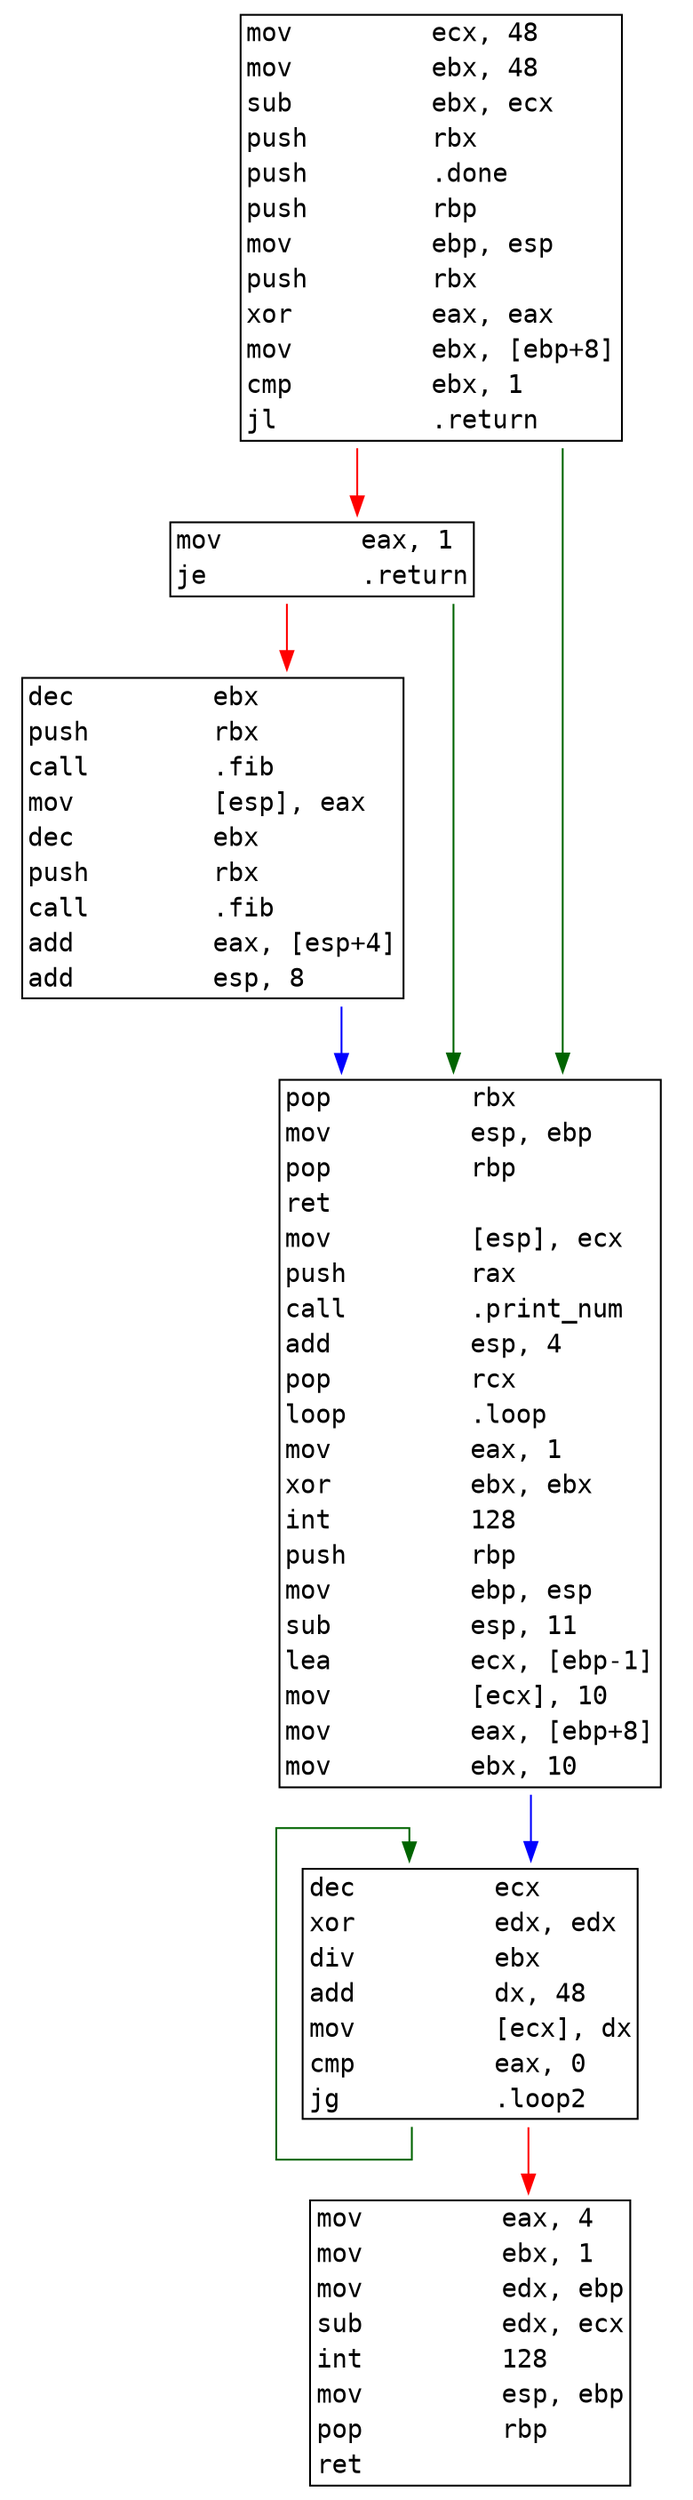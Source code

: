 digraph cfg {
	graph [splines=ortho]
	node [shape=plaintext fontname="monospace"]

	"0"[label=<<table border="1" cellborder="0" cellspacing="0"><tr PORT="p0"><td align="left"  width="100px">mov</td><td align="left">ecx, 48</td></tr><tr PORT="p1"><td align="left"  width="100px">mov</td><td align="left">ebx, 48</td></tr><tr PORT="p2"><td align="left"  width="100px">sub</td><td align="left">ebx, ecx</td></tr><tr PORT="p3"><td align="left"  width="100px">push</td><td align="left">rbx</td></tr><tr PORT="p4"><td align="left"  width="100px">push</td><td align="left">.done</td></tr><tr PORT="p5"><td align="left"  width="100px">push</td><td align="left">rbp</td></tr><tr PORT="p6"><td align="left"  width="100px">mov</td><td align="left">ebp, esp</td></tr><tr PORT="p7"><td align="left"  width="100px">push</td><td align="left">rbx</td></tr><tr PORT="p8"><td align="left"  width="100px">xor</td><td align="left">eax, eax</td></tr><tr PORT="p9"><td align="left"  width="100px">mov</td><td align="left">ebx, [ebp+8]</td></tr><tr PORT="p10"><td align="left"  width="100px">cmp</td><td align="left">ebx, 1</td></tr><tr PORT="p11"><td align="left"  width="100px">jl</td><td align="left">.return</td></tr></table>>]
	"1"[label=<<table border="1" cellborder="0" cellspacing="0"><tr PORT="p0"><td align="left"  width="100px">mov</td><td align="left">eax, 1</td></tr><tr PORT="p1"><td align="left"  width="100px">je</td><td align="left">.return</td></tr></table>>]
	"2"[label=<<table border="1" cellborder="0" cellspacing="0"><tr PORT="p0"><td align="left"  width="100px">dec</td><td align="left">ebx</td></tr><tr PORT="p1"><td align="left"  width="100px">push</td><td align="left">rbx</td></tr><tr PORT="p2"><td align="left"  width="100px">call</td><td align="left">.fib</td></tr><tr PORT="p3"><td align="left"  width="100px">mov</td><td align="left">[esp], eax</td></tr><tr PORT="p4"><td align="left"  width="100px">dec</td><td align="left">ebx</td></tr><tr PORT="p5"><td align="left"  width="100px">push</td><td align="left">rbx</td></tr><tr PORT="p6"><td align="left"  width="100px">call</td><td align="left">.fib</td></tr><tr PORT="p7"><td align="left"  width="100px">add</td><td align="left">eax, [esp+4]</td></tr><tr PORT="p8"><td align="left"  width="100px">add</td><td align="left">esp, 8</td></tr></table>>]
	"3"[label=<<table border="1" cellborder="0" cellspacing="0"><tr PORT="p0"><td align="left"  width="100px">pop</td><td align="left">rbx</td></tr><tr PORT="p1"><td align="left"  width="100px">mov</td><td align="left">esp, ebp</td></tr><tr PORT="p2"><td align="left"  width="100px">pop</td><td align="left">rbp</td></tr><tr PORT="p3"><td align="left"  width="100px">ret</td><td align="left"></td></tr><tr PORT="p4"><td align="left"  width="100px">mov</td><td align="left">[esp], ecx</td></tr><tr PORT="p5"><td align="left"  width="100px">push</td><td align="left">rax</td></tr><tr PORT="p6"><td align="left"  width="100px">call</td><td align="left">.print_num</td></tr><tr PORT="p7"><td align="left"  width="100px">add</td><td align="left">esp, 4</td></tr><tr PORT="p8"><td align="left"  width="100px">pop</td><td align="left">rcx</td></tr><tr PORT="p9"><td align="left"  width="100px">loop</td><td align="left">.loop</td></tr><tr PORT="p10"><td align="left"  width="100px">mov</td><td align="left">eax, 1</td></tr><tr PORT="p11"><td align="left"  width="100px">xor</td><td align="left">ebx, ebx</td></tr><tr PORT="p12"><td align="left"  width="100px">int</td><td align="left">128</td></tr><tr PORT="p13"><td align="left"  width="100px">push</td><td align="left">rbp</td></tr><tr PORT="p14"><td align="left"  width="100px">mov</td><td align="left">ebp, esp</td></tr><tr PORT="p15"><td align="left"  width="100px">sub</td><td align="left">esp, 11</td></tr><tr PORT="p16"><td align="left"  width="100px">lea</td><td align="left">ecx, [ebp-1]</td></tr><tr PORT="p17"><td align="left"  width="100px">mov</td><td align="left">[ecx], 10</td></tr><tr PORT="p18"><td align="left"  width="100px">mov</td><td align="left">eax, [ebp+8]</td></tr><tr PORT="p19"><td align="left"  width="100px">mov</td><td align="left">ebx, 10</td></tr></table>>]
	"4"[label=<<table border="1" cellborder="0" cellspacing="0"><tr PORT="p0"><td align="left"  width="100px">dec</td><td align="left">ecx</td></tr><tr PORT="p1"><td align="left"  width="100px">xor</td><td align="left">edx, edx</td></tr><tr PORT="p2"><td align="left"  width="100px">div</td><td align="left">ebx</td></tr><tr PORT="p3"><td align="left"  width="100px">add</td><td align="left">dx, 48</td></tr><tr PORT="p4"><td align="left"  width="100px">mov</td><td align="left">[ecx], dx</td></tr><tr PORT="p5"><td align="left"  width="100px">cmp</td><td align="left">eax, 0</td></tr><tr PORT="p6"><td align="left"  width="100px">jg</td><td align="left">.loop2</td></tr></table>>]
	"5"[label=<<table border="1" cellborder="0" cellspacing="0"><tr PORT="p0"><td align="left"  width="100px">mov</td><td align="left">eax, 4</td></tr><tr PORT="p1"><td align="left"  width="100px">mov</td><td align="left">ebx, 1</td></tr><tr PORT="p2"><td align="left"  width="100px">mov</td><td align="left">edx, ebp</td></tr><tr PORT="p3"><td align="left"  width="100px">sub</td><td align="left">edx, ecx</td></tr><tr PORT="p4"><td align="left"  width="100px">int</td><td align="left">128</td></tr><tr PORT="p5"><td align="left"  width="100px">mov</td><td align="left">esp, ebp</td></tr><tr PORT="p6"><td align="left"  width="100px">pop</td><td align="left">rbp</td></tr><tr PORT="p7"><td align="left"  width="100px">ret</td><td align="left"></td></tr></table>>]

	"0":p11:s -> "3":p0:n [color="darkgreen"]
	"0":s -> "1":n [color="red"]
	"1":p1:s -> "3":p0:n [color="darkgreen"]
	"1":s -> "2":n [color="red"]
	"2":s -> "3":n [color="blue"]
	"3":s -> "4":n [color="blue"]
	"4":p6:s -> "4":p0:n [color="darkgreen"dir=back]
	"4":s -> "5":n [color="red"]
}
